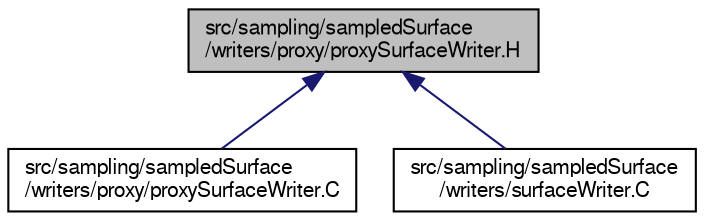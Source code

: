 digraph "src/sampling/sampledSurface/writers/proxy/proxySurfaceWriter.H"
{
  bgcolor="transparent";
  edge [fontname="FreeSans",fontsize="10",labelfontname="FreeSans",labelfontsize="10"];
  node [fontname="FreeSans",fontsize="10",shape=record];
  Node146 [label="src/sampling/sampledSurface\l/writers/proxy/proxySurfaceWriter.H",height=0.2,width=0.4,color="black", fillcolor="grey75", style="filled", fontcolor="black"];
  Node146 -> Node147 [dir="back",color="midnightblue",fontsize="10",style="solid",fontname="FreeSans"];
  Node147 [label="src/sampling/sampledSurface\l/writers/proxy/proxySurfaceWriter.C",height=0.2,width=0.4,color="black",URL="$a14864.html"];
  Node146 -> Node148 [dir="back",color="midnightblue",fontsize="10",style="solid",fontname="FreeSans"];
  Node148 [label="src/sampling/sampledSurface\l/writers/surfaceWriter.C",height=0.2,width=0.4,color="black",URL="$a14882.html"];
}
